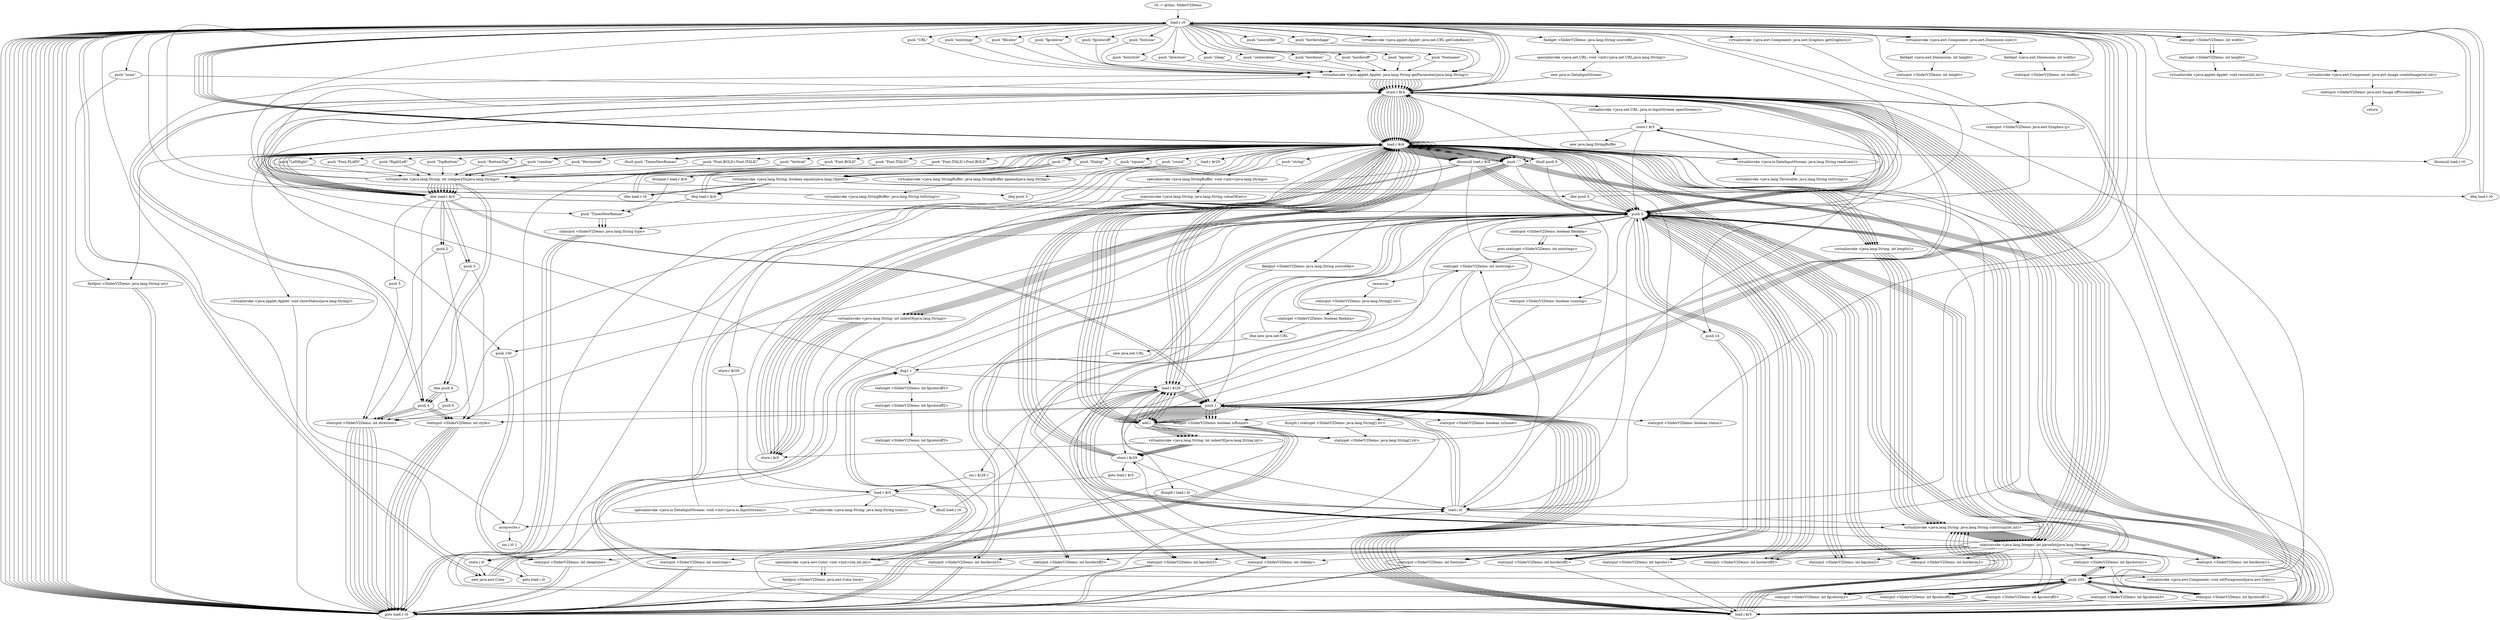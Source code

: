 digraph "" {
    "r0 := @this: SliderV2Demo"
    "load.r r0"
    "r0 := @this: SliderV2Demo"->"load.r r0";
    "push \"nostrings\""
    "load.r r0"->"push \"nostrings\"";
    "virtualinvoke <java.applet.Applet: java.lang.String getParameter(java.lang.String)>"
    "push \"nostrings\""->"virtualinvoke <java.applet.Applet: java.lang.String getParameter(java.lang.String)>";
    "store.r $r4"
    "virtualinvoke <java.applet.Applet: java.lang.String getParameter(java.lang.String)>"->"store.r $r4";
    "load.r $r4"
    "store.r $r4"->"load.r $r4";
    "ifnull push 0"
    "load.r $r4"->"ifnull push 0";
    "ifnull push 0"->"load.r $r4";
    "staticinvoke <java.lang.Integer: int parseInt(java.lang.String)>"
    "load.r $r4"->"staticinvoke <java.lang.Integer: int parseInt(java.lang.String)>";
    "staticput <SliderV2Demo: int nostrings>"
    "staticinvoke <java.lang.Integer: int parseInt(java.lang.String)>"->"staticput <SliderV2Demo: int nostrings>";
    "goto load.r r0"
    "staticput <SliderV2Demo: int nostrings>"->"goto load.r r0";
    "goto load.r r0"->"load.r r0";
    "push \"bordershape\""
    "load.r r0"->"push \"bordershape\"";
    "push \"bordershape\""->"virtualinvoke <java.applet.Applet: java.lang.String getParameter(java.lang.String)>";
    "virtualinvoke <java.applet.Applet: java.lang.String getParameter(java.lang.String)>"->"store.r $r4";
    "store.r $r4"->"load.r $r4";
    "push \"\""
    "load.r $r4"->"push \"\"";
    "virtualinvoke <java.lang.String: boolean equals(java.lang.Object)>"
    "push \"\""->"virtualinvoke <java.lang.String: boolean equals(java.lang.Object)>";
    "ifne load.r r0"
    "virtualinvoke <java.lang.String: boolean equals(java.lang.Object)>"->"ifne load.r r0";
    "ifne load.r r0"->"load.r $r4";
    "push \"round\""
    "load.r $r4"->"push \"round\"";
    "push \"round\""->"virtualinvoke <java.lang.String: boolean equals(java.lang.Object)>";
    "ifeq load.r $r4"
    "virtualinvoke <java.lang.String: boolean equals(java.lang.Object)>"->"ifeq load.r $r4";
    "ifeq load.r $r4"->"load.r r0";
    "push 1"
    "load.r r0"->"push 1";
    "fieldput <SliderV2Demo: boolean isRound>"
    "push 1"->"fieldput <SliderV2Demo: boolean isRound>";
    "fieldput <SliderV2Demo: boolean isRound>"->"goto load.r r0";
    "goto load.r r0"->"load.r r0";
    "push \"sourcefile\""
    "load.r r0"->"push \"sourcefile\"";
    "push \"sourcefile\""->"virtualinvoke <java.applet.Applet: java.lang.String getParameter(java.lang.String)>";
    "virtualinvoke <java.applet.Applet: java.lang.String getParameter(java.lang.String)>"->"store.r $r4";
    "store.r $r4"->"load.r $r4";
    "load.r $r4"->"push \"\"";
    "push \"\""->"virtualinvoke <java.lang.String: boolean equals(java.lang.Object)>";
    "ifne push 0"
    "virtualinvoke <java.lang.String: boolean equals(java.lang.Object)>"->"ifne push 0";
    "ifne push 0"->"load.r r0";
    "load.r r0"->"load.r $r4";
    "fieldput <SliderV2Demo: java.lang.String sourcefile>"
    "load.r $r4"->"fieldput <SliderV2Demo: java.lang.String sourcefile>";
    "fieldput <SliderV2Demo: java.lang.String sourcefile>"->"push 1";
    "staticput <SliderV2Demo: boolean filedata>"
    "push 1"->"staticput <SliderV2Demo: boolean filedata>";
    "goto staticget <SliderV2Demo: int nostrings>"
    "staticput <SliderV2Demo: boolean filedata>"->"goto staticget <SliderV2Demo: int nostrings>";
    "staticget <SliderV2Demo: int nostrings>"
    "goto staticget <SliderV2Demo: int nostrings>"->"staticget <SliderV2Demo: int nostrings>";
    "newarray"
    "staticget <SliderV2Demo: int nostrings>"->"newarray";
    "staticput <SliderV2Demo: java.lang.String[] str>"
    "newarray"->"staticput <SliderV2Demo: java.lang.String[] str>";
    "staticget <SliderV2Demo: boolean filedata>"
    "staticput <SliderV2Demo: java.lang.String[] str>"->"staticget <SliderV2Demo: boolean filedata>";
    "ifne new java.net.URL"
    "staticget <SliderV2Demo: boolean filedata>"->"ifne new java.net.URL";
    "push 0"
    "ifne new java.net.URL"->"push 0";
    "store.i i0"
    "push 0"->"store.i i0";
    "goto load.i i0"
    "store.i i0"->"goto load.i i0";
    "load.i i0"
    "goto load.i i0"->"load.i i0";
    "load.i i0"->"staticget <SliderV2Demo: int nostrings>";
    "ifcmplt.i load.i i0"
    "staticget <SliderV2Demo: int nostrings>"->"ifcmplt.i load.i i0";
    "ifcmplt.i load.i i0"->"goto load.r r0";
    "goto load.r r0"->"load.r r0";
    "push \"URL\""
    "load.r r0"->"push \"URL\"";
    "push \"URL\""->"virtualinvoke <java.applet.Applet: java.lang.String getParameter(java.lang.String)>";
    "virtualinvoke <java.applet.Applet: java.lang.String getParameter(java.lang.String)>"->"store.r $r4";
    "store.r $r4"->"load.r $r4";
    "ifnonnull load.r r0"
    "load.r $r4"->"ifnonnull load.r r0";
    "ifnonnull load.r r0"->"load.r r0";
    "push \"none\""
    "load.r r0"->"push \"none\"";
    "fieldput <SliderV2Demo: java.lang.String url>"
    "push \"none\""->"fieldput <SliderV2Demo: java.lang.String url>";
    "fieldput <SliderV2Demo: java.lang.String url>"->"goto load.r r0";
    "goto load.r r0"->"load.r r0";
    "push \"fillcolor\""
    "load.r r0"->"push \"fillcolor\"";
    "push \"fillcolor\""->"virtualinvoke <java.applet.Applet: java.lang.String getParameter(java.lang.String)>";
    "virtualinvoke <java.applet.Applet: java.lang.String getParameter(java.lang.String)>"->"store.r $r4";
    "store.r $r4"->"load.r $r4";
    "ifnonnull load.r $r4"
    "load.r $r4"->"ifnonnull load.r $r4";
    "ifnonnull load.r $r4"->"push 0";
    "staticput <SliderV2Demo: int bgcolor1>"
    "push 0"->"staticput <SliderV2Demo: int bgcolor1>";
    "staticput <SliderV2Demo: int bgcolor1>"->"push 0";
    "staticput <SliderV2Demo: int bgcolor2>"
    "push 0"->"staticput <SliderV2Demo: int bgcolor2>";
    "staticput <SliderV2Demo: int bgcolor2>"->"push 0";
    "staticput <SliderV2Demo: int bgcolor3>"
    "push 0"->"staticput <SliderV2Demo: int bgcolor3>";
    "staticput <SliderV2Demo: int bgcolor3>"->"goto load.r r0";
    "goto load.r r0"->"load.r r0";
    "push \"fgcoloron\""
    "load.r r0"->"push \"fgcoloron\"";
    "push \"fgcoloron\""->"virtualinvoke <java.applet.Applet: java.lang.String getParameter(java.lang.String)>";
    "virtualinvoke <java.applet.Applet: java.lang.String getParameter(java.lang.String)>"->"store.r $r4";
    "store.r $r4"->"load.r $r4";
    "load.r $r4"->"ifnonnull load.r $r4";
    "push 255"
    "ifnonnull load.r $r4"->"push 255";
    "staticput <SliderV2Demo: int fgcoloron1>"
    "push 255"->"staticput <SliderV2Demo: int fgcoloron1>";
    "staticput <SliderV2Demo: int fgcoloron1>"->"push 255";
    "staticput <SliderV2Demo: int fgcoloron2>"
    "push 255"->"staticput <SliderV2Demo: int fgcoloron2>";
    "staticput <SliderV2Demo: int fgcoloron2>"->"push 255";
    "staticput <SliderV2Demo: int fgcoloron3>"
    "push 255"->"staticput <SliderV2Demo: int fgcoloron3>";
    "staticput <SliderV2Demo: int fgcoloron3>"->"goto load.r r0";
    "goto load.r r0"->"load.r r0";
    "push \"fgcoloroff\""
    "load.r r0"->"push \"fgcoloroff\"";
    "push \"fgcoloroff\""->"virtualinvoke <java.applet.Applet: java.lang.String getParameter(java.lang.String)>";
    "virtualinvoke <java.applet.Applet: java.lang.String getParameter(java.lang.String)>"->"store.r $r4";
    "store.r $r4"->"load.r $r4";
    "load.r $r4"->"ifnonnull load.r $r4";
    "ifnonnull load.r $r4"->"push 255";
    "staticput <SliderV2Demo: int fgcoloroff1>"
    "push 255"->"staticput <SliderV2Demo: int fgcoloroff1>";
    "staticput <SliderV2Demo: int fgcoloroff1>"->"push 255";
    "staticput <SliderV2Demo: int fgcoloroff2>"
    "push 255"->"staticput <SliderV2Demo: int fgcoloroff2>";
    "staticput <SliderV2Demo: int fgcoloroff2>"->"push 255";
    "staticput <SliderV2Demo: int fgcoloroff3>"
    "push 255"->"staticput <SliderV2Demo: int fgcoloroff3>";
    "staticput <SliderV2Demo: int fgcoloroff3>"->"goto load.r r0";
    "goto load.r r0"->"load.r r0";
    "push \"fontsize\""
    "load.r r0"->"push \"fontsize\"";
    "push \"fontsize\""->"virtualinvoke <java.applet.Applet: java.lang.String getParameter(java.lang.String)>";
    "virtualinvoke <java.applet.Applet: java.lang.String getParameter(java.lang.String)>"->"store.r $r4";
    "store.r $r4"->"load.r $r4";
    "load.r $r4"->"ifnonnull load.r $r4";
    "push 14"
    "ifnonnull load.r $r4"->"push 14";
    "staticput <SliderV2Demo: int fontsize>"
    "push 14"->"staticput <SliderV2Demo: int fontsize>";
    "staticput <SliderV2Demo: int fontsize>"->"goto load.r r0";
    "goto load.r r0"->"load.r r0";
    "push \"fontstyle\""
    "load.r r0"->"push \"fontstyle\"";
    "push \"fontstyle\""->"virtualinvoke <java.applet.Applet: java.lang.String getParameter(java.lang.String)>";
    "virtualinvoke <java.applet.Applet: java.lang.String getParameter(java.lang.String)>"->"store.r $r4";
    "store.r $r4"->"load.r $r4";
    "push \"Font.PLAIN\""
    "load.r $r4"->"push \"Font.PLAIN\"";
    "virtualinvoke <java.lang.String: int compareTo(java.lang.String)>"
    "push \"Font.PLAIN\""->"virtualinvoke <java.lang.String: int compareTo(java.lang.String)>";
    "ifne load.r $r4"
    "virtualinvoke <java.lang.String: int compareTo(java.lang.String)>"->"ifne load.r $r4";
    "ifne load.r $r4"->"push 0";
    "staticput <SliderV2Demo: int style>"
    "push 0"->"staticput <SliderV2Demo: int style>";
    "staticput <SliderV2Demo: int style>"->"goto load.r r0";
    "goto load.r r0"->"load.r r0";
    "push \"direction\""
    "load.r r0"->"push \"direction\"";
    "push \"direction\""->"virtualinvoke <java.applet.Applet: java.lang.String getParameter(java.lang.String)>";
    "virtualinvoke <java.applet.Applet: java.lang.String getParameter(java.lang.String)>"->"store.r $r4";
    "store.r $r4"->"load.r $r4";
    "push \"LeftRight\""
    "load.r $r4"->"push \"LeftRight\"";
    "push \"LeftRight\""->"virtualinvoke <java.lang.String: int compareTo(java.lang.String)>";
    "virtualinvoke <java.lang.String: int compareTo(java.lang.String)>"->"ifne load.r $r4";
    "ifne load.r $r4"->"push 0";
    "staticput <SliderV2Demo: int direction>"
    "push 0"->"staticput <SliderV2Demo: int direction>";
    "staticput <SliderV2Demo: int direction>"->"goto load.r r0";
    "goto load.r r0"->"load.r r0";
    "push \"sleep\""
    "load.r r0"->"push \"sleep\"";
    "push \"sleep\""->"virtualinvoke <java.applet.Applet: java.lang.String getParameter(java.lang.String)>";
    "virtualinvoke <java.applet.Applet: java.lang.String getParameter(java.lang.String)>"->"store.r $r4";
    "store.r $r4"->"load.r $r4";
    "load.r $r4"->"ifnonnull load.r $r4";
    "push 100"
    "ifnonnull load.r $r4"->"push 100";
    "staticput <SliderV2Demo: int sleeptime>"
    "push 100"->"staticput <SliderV2Demo: int sleeptime>";
    "staticput <SliderV2Demo: int sleeptime>"->"goto load.r r0";
    "goto load.r r0"->"load.r r0";
    "push \"centerdelay\""
    "load.r r0"->"push \"centerdelay\"";
    "push \"centerdelay\""->"virtualinvoke <java.applet.Applet: java.lang.String getParameter(java.lang.String)>";
    "virtualinvoke <java.applet.Applet: java.lang.String getParameter(java.lang.String)>"->"store.r $r4";
    "store.r $r4"->"load.r $r4";
    "load.r $r4"->"ifnonnull load.r $r4";
    "ifnonnull load.r $r4"->"push 0";
    "staticput <SliderV2Demo: int ctdelay>"
    "push 0"->"staticput <SliderV2Demo: int ctdelay>";
    "staticput <SliderV2Demo: int ctdelay>"->"goto load.r r0";
    "goto load.r r0"->"load.r r0";
    "push \"borderon\""
    "load.r r0"->"push \"borderon\"";
    "push \"borderon\""->"virtualinvoke <java.applet.Applet: java.lang.String getParameter(java.lang.String)>";
    "virtualinvoke <java.applet.Applet: java.lang.String getParameter(java.lang.String)>"->"store.r $r4";
    "store.r $r4"->"load.r $r4";
    "load.r $r4"->"ifnonnull load.r $r4";
    "ifnonnull load.r $r4"->"push 0";
    "staticput <SliderV2Demo: int borderon1>"
    "push 0"->"staticput <SliderV2Demo: int borderon1>";
    "staticput <SliderV2Demo: int borderon1>"->"push 0";
    "staticput <SliderV2Demo: int borderon2>"
    "push 0"->"staticput <SliderV2Demo: int borderon2>";
    "staticput <SliderV2Demo: int borderon2>"->"push 0";
    "staticput <SliderV2Demo: int borderon3>"
    "push 0"->"staticput <SliderV2Demo: int borderon3>";
    "staticput <SliderV2Demo: int borderon3>"->"goto load.r r0";
    "goto load.r r0"->"load.r r0";
    "push \"borderoff\""
    "load.r r0"->"push \"borderoff\"";
    "push \"borderoff\""->"virtualinvoke <java.applet.Applet: java.lang.String getParameter(java.lang.String)>";
    "virtualinvoke <java.applet.Applet: java.lang.String getParameter(java.lang.String)>"->"store.r $r4";
    "store.r $r4"->"load.r $r4";
    "load.r $r4"->"ifnonnull load.r $r4";
    "ifnonnull load.r $r4"->"push 0";
    "staticput <SliderV2Demo: int borderoff1>"
    "push 0"->"staticput <SliderV2Demo: int borderoff1>";
    "staticput <SliderV2Demo: int borderoff1>"->"push 0";
    "staticput <SliderV2Demo: int borderoff2>"
    "push 0"->"staticput <SliderV2Demo: int borderoff2>";
    "staticput <SliderV2Demo: int borderoff2>"->"push 0";
    "staticput <SliderV2Demo: int borderoff3>"
    "push 0"->"staticput <SliderV2Demo: int borderoff3>";
    "staticput <SliderV2Demo: int borderoff3>"->"goto load.r r0";
    "goto load.r r0"->"load.r r0";
    "push \"bgcolor\""
    "load.r r0"->"push \"bgcolor\"";
    "push \"bgcolor\""->"virtualinvoke <java.applet.Applet: java.lang.String getParameter(java.lang.String)>";
    "virtualinvoke <java.applet.Applet: java.lang.String getParameter(java.lang.String)>"->"store.r $r4";
    "store.r $r4"->"load.r $r4";
    "load.r $r4"->"push \"\"";
    "push \"\""->"virtualinvoke <java.lang.String: boolean equals(java.lang.Object)>";
    "virtualinvoke <java.lang.String: boolean equals(java.lang.Object)>"->"ifne load.r r0";
    "ifne load.r r0"->"load.r $r4";
    "push \",\""
    "load.r $r4"->"push \",\"";
    "virtualinvoke <java.lang.String: int indexOf(java.lang.String)>"
    "push \",\""->"virtualinvoke <java.lang.String: int indexOf(java.lang.String)>";
    "virtualinvoke <java.lang.String: int indexOf(java.lang.String)>"->"store.i i0";
    "store.i i0"->"load.r r0";
    "load.r r0"->"load.r $r4";
    "load.r $r4"->"load.r $r4";
    "load.r $r4"->"push \",\"";
    "push \",\""->"load.i i0";
    "load.i i0"->"push 1";
    "add.i"
    "push 1"->"add.i";
    "virtualinvoke <java.lang.String: int indexOf(java.lang.String,int)>"
    "add.i"->"virtualinvoke <java.lang.String: int indexOf(java.lang.String,int)>";
    "store.i $r5"
    "virtualinvoke <java.lang.String: int indexOf(java.lang.String,int)>"->"store.i $r5";
    "store.i $r5"->"load.r $r4";
    "load.r $r4"->"push 0";
    "push 0"->"load.i i0";
    "virtualinvoke <java.lang.String: java.lang.String substring(int,int)>"
    "load.i i0"->"virtualinvoke <java.lang.String: java.lang.String substring(int,int)>";
    "virtualinvoke <java.lang.String: java.lang.String substring(int,int)>"->"staticinvoke <java.lang.Integer: int parseInt(java.lang.String)>";
    "store.i $r29"
    "staticinvoke <java.lang.Integer: int parseInt(java.lang.String)>"->"store.i $r29";
    "store.i $r29"->"load.i i0";
    "load.i i0"->"push 1";
    "push 1"->"add.i";
    "load.i $r5"
    "add.i"->"load.i $r5";
    "load.i $r5"->"virtualinvoke <java.lang.String: java.lang.String substring(int,int)>";
    "virtualinvoke <java.lang.String: java.lang.String substring(int,int)>"->"staticinvoke <java.lang.Integer: int parseInt(java.lang.String)>";
    "staticinvoke <java.lang.Integer: int parseInt(java.lang.String)>"->"store.i i0";
    "new java.awt.Color"
    "store.i i0"->"new java.awt.Color";
    "dup1.r"
    "new java.awt.Color"->"dup1.r";
    "load.i $r29"
    "dup1.r"->"load.i $r29";
    "load.i $r29"->"load.i i0";
    "load.i i0"->"load.r $r4";
    "load.r $r4"->"load.i $r5";
    "load.i $r5"->"push 1";
    "push 1"->"add.i";
    "add.i"->"load.r $r4";
    "virtualinvoke <java.lang.String: int length()>"
    "load.r $r4"->"virtualinvoke <java.lang.String: int length()>";
    "virtualinvoke <java.lang.String: int length()>"->"virtualinvoke <java.lang.String: java.lang.String substring(int,int)>";
    "virtualinvoke <java.lang.String: java.lang.String substring(int,int)>"->"staticinvoke <java.lang.Integer: int parseInt(java.lang.String)>";
    "specialinvoke <java.awt.Color: void <init>(int,int,int)>"
    "staticinvoke <java.lang.Integer: int parseInt(java.lang.String)>"->"specialinvoke <java.awt.Color: void <init>(int,int,int)>";
    "fieldput <SliderV2Demo: java.awt.Color back>"
    "specialinvoke <java.awt.Color: void <init>(int,int,int)>"->"fieldput <SliderV2Demo: java.awt.Color back>";
    "fieldput <SliderV2Demo: java.awt.Color back>"->"goto load.r r0";
    "goto load.r r0"->"load.r r0";
    "push \"fontname\""
    "load.r r0"->"push \"fontname\"";
    "push \"fontname\""->"virtualinvoke <java.applet.Applet: java.lang.String getParameter(java.lang.String)>";
    "virtualinvoke <java.applet.Applet: java.lang.String getParameter(java.lang.String)>"->"store.r $r4";
    "store.r $r4"->"load.r $r4";
    "ifnull push \"TimesNewRoman\""
    "load.r $r4"->"ifnull push \"TimesNewRoman\"";
    "ifnull push \"TimesNewRoman\""->"load.r $r4";
    "load.r $r4"->"push \"\"";
    "ifcmpne.r load.r $r4"
    "push \"\""->"ifcmpne.r load.r $r4";
    "push \"TimesNewRoman\""
    "ifcmpne.r load.r $r4"->"push \"TimesNewRoman\"";
    "staticput <SliderV2Demo: java.lang.String type>"
    "push \"TimesNewRoman\""->"staticput <SliderV2Demo: java.lang.String type>";
    "staticput <SliderV2Demo: java.lang.String type>"->"goto load.r r0";
    "goto load.r r0"->"load.r r0";
    "virtualinvoke <java.awt.Component: java.awt.Graphics getGraphics()>"
    "load.r r0"->"virtualinvoke <java.awt.Component: java.awt.Graphics getGraphics()>";
    "staticput <SliderV2Demo: java.awt.Graphics g>"
    "virtualinvoke <java.awt.Component: java.awt.Graphics getGraphics()>"->"staticput <SliderV2Demo: java.awt.Graphics g>";
    "staticput <SliderV2Demo: java.awt.Graphics g>"->"push 0";
    "staticput <SliderV2Demo: boolean running>"
    "push 0"->"staticput <SliderV2Demo: boolean running>";
    "staticput <SliderV2Demo: boolean running>"->"push 1";
    "staticput <SliderV2Demo: boolean status>"
    "push 1"->"staticput <SliderV2Demo: boolean status>";
    "staticput <SliderV2Demo: boolean status>"->"load.r r0";
    "load.r r0"->"new java.awt.Color";
    "new java.awt.Color"->"dup1.r";
    "staticget <SliderV2Demo: int fgcoloroff1>"
    "dup1.r"->"staticget <SliderV2Demo: int fgcoloroff1>";
    "staticget <SliderV2Demo: int fgcoloroff2>"
    "staticget <SliderV2Demo: int fgcoloroff1>"->"staticget <SliderV2Demo: int fgcoloroff2>";
    "staticget <SliderV2Demo: int fgcoloroff3>"
    "staticget <SliderV2Demo: int fgcoloroff2>"->"staticget <SliderV2Demo: int fgcoloroff3>";
    "staticget <SliderV2Demo: int fgcoloroff3>"->"specialinvoke <java.awt.Color: void <init>(int,int,int)>";
    "virtualinvoke <java.awt.Component: void setForeground(java.awt.Color)>"
    "specialinvoke <java.awt.Color: void <init>(int,int,int)>"->"virtualinvoke <java.awt.Component: void setForeground(java.awt.Color)>";
    "virtualinvoke <java.awt.Component: void setForeground(java.awt.Color)>"->"load.r r0";
    "virtualinvoke <java.awt.Component: java.awt.Dimension size()>"
    "load.r r0"->"virtualinvoke <java.awt.Component: java.awt.Dimension size()>";
    "fieldget <java.awt.Dimension: int width>"
    "virtualinvoke <java.awt.Component: java.awt.Dimension size()>"->"fieldget <java.awt.Dimension: int width>";
    "staticput <SliderV2Demo: int width>"
    "fieldget <java.awt.Dimension: int width>"->"staticput <SliderV2Demo: int width>";
    "staticput <SliderV2Demo: int width>"->"load.r r0";
    "load.r r0"->"virtualinvoke <java.awt.Component: java.awt.Dimension size()>";
    "fieldget <java.awt.Dimension: int height>"
    "virtualinvoke <java.awt.Component: java.awt.Dimension size()>"->"fieldget <java.awt.Dimension: int height>";
    "staticput <SliderV2Demo: int height>"
    "fieldget <java.awt.Dimension: int height>"->"staticput <SliderV2Demo: int height>";
    "staticput <SliderV2Demo: int height>"->"load.r r0";
    "staticget <SliderV2Demo: int width>"
    "load.r r0"->"staticget <SliderV2Demo: int width>";
    "staticget <SliderV2Demo: int height>"
    "staticget <SliderV2Demo: int width>"->"staticget <SliderV2Demo: int height>";
    "virtualinvoke <java.applet.Applet: void resize(int,int)>"
    "staticget <SliderV2Demo: int height>"->"virtualinvoke <java.applet.Applet: void resize(int,int)>";
    "virtualinvoke <java.applet.Applet: void resize(int,int)>"->"load.r r0";
    "load.r r0"->"staticget <SliderV2Demo: int width>";
    "staticget <SliderV2Demo: int width>"->"staticget <SliderV2Demo: int height>";
    "virtualinvoke <java.awt.Component: java.awt.Image createImage(int,int)>"
    "staticget <SliderV2Demo: int height>"->"virtualinvoke <java.awt.Component: java.awt.Image createImage(int,int)>";
    "staticput <SliderV2Demo: java.awt.Image offScreenImage>"
    "virtualinvoke <java.awt.Component: java.awt.Image createImage(int,int)>"->"staticput <SliderV2Demo: java.awt.Image offScreenImage>";
    "return"
    "staticput <SliderV2Demo: java.awt.Image offScreenImage>"->"return";
    "ifcmpne.r load.r $r4"->"load.r $r4";
    "push \"Dialog\""
    "load.r $r4"->"push \"Dialog\"";
    "push \"Dialog\""->"virtualinvoke <java.lang.String: boolean equals(java.lang.Object)>";
    "virtualinvoke <java.lang.String: boolean equals(java.lang.Object)>"->"ifeq load.r $r4";
    "ifeq load.r $r4"->"push \"TimesNewRoman\"";
    "push \"TimesNewRoman\""->"staticput <SliderV2Demo: java.lang.String type>";
    "staticput <SliderV2Demo: java.lang.String type>"->"goto load.r r0";
    "ifeq load.r $r4"->"load.r $r4";
    "load.r $r4"->"staticput <SliderV2Demo: java.lang.String type>";
    "staticput <SliderV2Demo: java.lang.String type>"->"goto load.r r0";
    "virtualinvoke <java.lang.String: boolean equals(java.lang.Object)>"->"store.r $r4";
    "store.r $r4"->"push \"TimesNewRoman\"";
    "push \"TimesNewRoman\""->"staticput <SliderV2Demo: java.lang.String type>";
    "specialinvoke <java.awt.Color: void <init>(int,int,int)>"->"store.r $r4";
    "store.r $r4"->"load.r r0";
    "load.r r0"->"new java.awt.Color";
    "new java.awt.Color"->"dup1.r";
    "dup1.r"->"push 0";
    "push 0"->"push 0";
    "push 0"->"push 0";
    "push 0"->"specialinvoke <java.awt.Color: void <init>(int,int,int)>";
    "specialinvoke <java.awt.Color: void <init>(int,int,int)>"->"fieldput <SliderV2Demo: java.awt.Color back>";
    "ifnonnull load.r $r4"->"load.r $r4";
    "load.r $r4"->"push \",\"";
    "push \",\""->"virtualinvoke <java.lang.String: int indexOf(java.lang.String)>";
    "virtualinvoke <java.lang.String: int indexOf(java.lang.String)>"->"store.i $r5";
    "store.i $r5"->"load.r $r4";
    "load.r $r4"->"load.r $r4";
    "load.r $r4"->"push \",\"";
    "push \",\""->"load.i $r5";
    "load.i $r5"->"push 1";
    "push 1"->"add.i";
    "add.i"->"virtualinvoke <java.lang.String: int indexOf(java.lang.String,int)>";
    "virtualinvoke <java.lang.String: int indexOf(java.lang.String,int)>"->"store.i $r29";
    "store.i $r29"->"load.r $r4";
    "load.r $r4"->"push 0";
    "push 0"->"load.i $r5";
    "load.i $r5"->"virtualinvoke <java.lang.String: java.lang.String substring(int,int)>";
    "virtualinvoke <java.lang.String: java.lang.String substring(int,int)>"->"staticinvoke <java.lang.Integer: int parseInt(java.lang.String)>";
    "staticinvoke <java.lang.Integer: int parseInt(java.lang.String)>"->"staticput <SliderV2Demo: int borderoff1>";
    "staticput <SliderV2Demo: int borderoff1>"->"load.i $r5";
    "load.i $r5"->"push 1";
    "push 1"->"add.i";
    "add.i"->"load.i $r29";
    "load.i $r29"->"virtualinvoke <java.lang.String: java.lang.String substring(int,int)>";
    "virtualinvoke <java.lang.String: java.lang.String substring(int,int)>"->"staticinvoke <java.lang.Integer: int parseInt(java.lang.String)>";
    "staticinvoke <java.lang.Integer: int parseInt(java.lang.String)>"->"staticput <SliderV2Demo: int borderoff2>";
    "staticput <SliderV2Demo: int borderoff2>"->"load.r $r4";
    "load.r $r4"->"load.i $r29";
    "load.i $r29"->"push 1";
    "push 1"->"add.i";
    "add.i"->"load.r $r4";
    "load.r $r4"->"virtualinvoke <java.lang.String: int length()>";
    "virtualinvoke <java.lang.String: int length()>"->"virtualinvoke <java.lang.String: java.lang.String substring(int,int)>";
    "virtualinvoke <java.lang.String: java.lang.String substring(int,int)>"->"staticinvoke <java.lang.Integer: int parseInt(java.lang.String)>";
    "staticinvoke <java.lang.Integer: int parseInt(java.lang.String)>"->"staticput <SliderV2Demo: int borderoff3>";
    "staticput <SliderV2Demo: int borderoff3>"->"goto load.r r0";
    "staticinvoke <java.lang.Integer: int parseInt(java.lang.String)>"->"store.r $r4";
    "store.r $r4"->"push 0";
    "push 0"->"staticput <SliderV2Demo: int borderoff1>";
    "staticput <SliderV2Demo: int borderoff1>"->"push 0";
    "push 0"->"staticput <SliderV2Demo: int borderoff2>";
    "staticput <SliderV2Demo: int borderoff2>"->"push 0";
    "push 0"->"staticput <SliderV2Demo: int borderoff3>";
    "ifnonnull load.r $r4"->"load.r $r4";
    "load.r $r4"->"push \",\"";
    "push \",\""->"virtualinvoke <java.lang.String: int indexOf(java.lang.String)>";
    "virtualinvoke <java.lang.String: int indexOf(java.lang.String)>"->"store.i $r5";
    "store.i $r5"->"load.r $r4";
    "load.r $r4"->"load.r $r4";
    "load.r $r4"->"push \",\"";
    "push \",\""->"load.i $r5";
    "load.i $r5"->"push 1";
    "push 1"->"add.i";
    "add.i"->"virtualinvoke <java.lang.String: int indexOf(java.lang.String,int)>";
    "virtualinvoke <java.lang.String: int indexOf(java.lang.String,int)>"->"store.i $r29";
    "store.i $r29"->"load.r $r4";
    "load.r $r4"->"push 0";
    "push 0"->"load.i $r5";
    "load.i $r5"->"virtualinvoke <java.lang.String: java.lang.String substring(int,int)>";
    "virtualinvoke <java.lang.String: java.lang.String substring(int,int)>"->"staticinvoke <java.lang.Integer: int parseInt(java.lang.String)>";
    "staticinvoke <java.lang.Integer: int parseInt(java.lang.String)>"->"staticput <SliderV2Demo: int borderon1>";
    "staticput <SliderV2Demo: int borderon1>"->"load.i $r5";
    "load.i $r5"->"push 1";
    "push 1"->"add.i";
    "add.i"->"load.i $r29";
    "load.i $r29"->"virtualinvoke <java.lang.String: java.lang.String substring(int,int)>";
    "virtualinvoke <java.lang.String: java.lang.String substring(int,int)>"->"staticinvoke <java.lang.Integer: int parseInt(java.lang.String)>";
    "staticinvoke <java.lang.Integer: int parseInt(java.lang.String)>"->"staticput <SliderV2Demo: int borderon2>";
    "staticput <SliderV2Demo: int borderon2>"->"load.r $r4";
    "load.r $r4"->"load.i $r29";
    "load.i $r29"->"push 1";
    "push 1"->"add.i";
    "add.i"->"load.r $r4";
    "load.r $r4"->"virtualinvoke <java.lang.String: int length()>";
    "virtualinvoke <java.lang.String: int length()>"->"virtualinvoke <java.lang.String: java.lang.String substring(int,int)>";
    "virtualinvoke <java.lang.String: java.lang.String substring(int,int)>"->"staticinvoke <java.lang.Integer: int parseInt(java.lang.String)>";
    "staticinvoke <java.lang.Integer: int parseInt(java.lang.String)>"->"staticput <SliderV2Demo: int borderon3>";
    "staticput <SliderV2Demo: int borderon3>"->"goto load.r r0";
    "staticinvoke <java.lang.Integer: int parseInt(java.lang.String)>"->"store.r $r4";
    "store.r $r4"->"push 0";
    "push 0"->"staticput <SliderV2Demo: int borderon1>";
    "staticput <SliderV2Demo: int borderon1>"->"push 0";
    "push 0"->"staticput <SliderV2Demo: int borderon2>";
    "staticput <SliderV2Demo: int borderon2>"->"push 0";
    "push 0"->"staticput <SliderV2Demo: int borderon3>";
    "ifnonnull load.r $r4"->"load.r $r4";
    "load.r $r4"->"staticinvoke <java.lang.Integer: int parseInt(java.lang.String)>";
    "staticinvoke <java.lang.Integer: int parseInt(java.lang.String)>"->"staticput <SliderV2Demo: int ctdelay>";
    "staticput <SliderV2Demo: int ctdelay>"->"goto load.r r0";
    "staticinvoke <java.lang.Integer: int parseInt(java.lang.String)>"->"store.r $r4";
    "store.r $r4"->"push 0";
    "push 0"->"staticput <SliderV2Demo: int ctdelay>";
    "ifnonnull load.r $r4"->"load.r $r4";
    "load.r $r4"->"staticinvoke <java.lang.Integer: int parseInt(java.lang.String)>";
    "staticinvoke <java.lang.Integer: int parseInt(java.lang.String)>"->"staticput <SliderV2Demo: int sleeptime>";
    "staticput <SliderV2Demo: int sleeptime>"->"goto load.r r0";
    "staticinvoke <java.lang.Integer: int parseInt(java.lang.String)>"->"store.r $r4";
    "store.r $r4"->"push 100";
    "push 100"->"staticput <SliderV2Demo: int sleeptime>";
    "ifne load.r $r4"->"load.r $r4";
    "push \"RightLeft\""
    "load.r $r4"->"push \"RightLeft\"";
    "push \"RightLeft\""->"virtualinvoke <java.lang.String: int compareTo(java.lang.String)>";
    "virtualinvoke <java.lang.String: int compareTo(java.lang.String)>"->"ifne load.r $r4";
    "ifne load.r $r4"->"push 1";
    "push 1"->"staticput <SliderV2Demo: int direction>";
    "staticput <SliderV2Demo: int direction>"->"goto load.r r0";
    "ifne load.r $r4"->"load.r $r4";
    "push \"TopBottom\""
    "load.r $r4"->"push \"TopBottom\"";
    "push \"TopBottom\""->"virtualinvoke <java.lang.String: int compareTo(java.lang.String)>";
    "virtualinvoke <java.lang.String: int compareTo(java.lang.String)>"->"ifne load.r $r4";
    "push 2"
    "ifne load.r $r4"->"push 2";
    "push 2"->"staticput <SliderV2Demo: int direction>";
    "staticput <SliderV2Demo: int direction>"->"goto load.r r0";
    "ifne load.r $r4"->"load.r $r4";
    "push \"BottomTop\""
    "load.r $r4"->"push \"BottomTop\"";
    "push \"BottomTop\""->"virtualinvoke <java.lang.String: int compareTo(java.lang.String)>";
    "virtualinvoke <java.lang.String: int compareTo(java.lang.String)>"->"ifne load.r $r4";
    "push 3"
    "ifne load.r $r4"->"push 3";
    "push 3"->"staticput <SliderV2Demo: int direction>";
    "staticput <SliderV2Demo: int direction>"->"goto load.r r0";
    "ifne load.r $r4"->"load.r $r4";
    "push \"random\""
    "load.r $r4"->"push \"random\"";
    "push \"random\""->"virtualinvoke <java.lang.String: int compareTo(java.lang.String)>";
    "virtualinvoke <java.lang.String: int compareTo(java.lang.String)>"->"ifne load.r $r4";
    "push 4"
    "ifne load.r $r4"->"push 4";
    "push 4"->"staticput <SliderV2Demo: int direction>";
    "staticput <SliderV2Demo: int direction>"->"goto load.r r0";
    "ifne load.r $r4"->"load.r $r4";
    "push \"Horizontal\""
    "load.r $r4"->"push \"Horizontal\"";
    "push \"Horizontal\""->"virtualinvoke <java.lang.String: int compareTo(java.lang.String)>";
    "virtualinvoke <java.lang.String: int compareTo(java.lang.String)>"->"ifne load.r $r4";
    "push 5"
    "ifne load.r $r4"->"push 5";
    "push 5"->"staticput <SliderV2Demo: int direction>";
    "staticput <SliderV2Demo: int direction>"->"goto load.r r0";
    "ifne load.r $r4"->"load.r $r4";
    "push \"Vertical\""
    "load.r $r4"->"push \"Vertical\"";
    "push \"Vertical\""->"virtualinvoke <java.lang.String: int compareTo(java.lang.String)>";
    "ifne push 4"
    "virtualinvoke <java.lang.String: int compareTo(java.lang.String)>"->"ifne push 4";
    "push 6"
    "ifne push 4"->"push 6";
    "push 6"->"staticput <SliderV2Demo: int direction>";
    "staticput <SliderV2Demo: int direction>"->"goto load.r r0";
    "ifne push 4"->"push 4";
    "push 4"->"staticput <SliderV2Demo: int direction>";
    "staticput <SliderV2Demo: int direction>"->"goto load.r r0";
    "virtualinvoke <java.lang.String: int compareTo(java.lang.String)>"->"store.r $r4";
    "store.r $r4"->"push 4";
    "push 4"->"staticput <SliderV2Demo: int direction>";
    "ifne load.r $r4"->"load.r $r4";
    "push \"Font.BOLD\""
    "load.r $r4"->"push \"Font.BOLD\"";
    "push \"Font.BOLD\""->"virtualinvoke <java.lang.String: int compareTo(java.lang.String)>";
    "virtualinvoke <java.lang.String: int compareTo(java.lang.String)>"->"ifne load.r $r4";
    "ifne load.r $r4"->"push 1";
    "push 1"->"staticput <SliderV2Demo: int style>";
    "staticput <SliderV2Demo: int style>"->"goto load.r r0";
    "ifne load.r $r4"->"load.r $r4";
    "push \"Font.ITALIC\""
    "load.r $r4"->"push \"Font.ITALIC\"";
    "push \"Font.ITALIC\""->"virtualinvoke <java.lang.String: int compareTo(java.lang.String)>";
    "virtualinvoke <java.lang.String: int compareTo(java.lang.String)>"->"ifne load.r $r4";
    "ifne load.r $r4"->"push 2";
    "push 2"->"staticput <SliderV2Demo: int style>";
    "staticput <SliderV2Demo: int style>"->"goto load.r r0";
    "ifne load.r $r4"->"load.r $r4";
    "push \"Font.ITALIC+Font.BOLD\""
    "load.r $r4"->"push \"Font.ITALIC+Font.BOLD\"";
    "push \"Font.ITALIC+Font.BOLD\""->"virtualinvoke <java.lang.String: int compareTo(java.lang.String)>";
    "ifeq push 3"
    "virtualinvoke <java.lang.String: int compareTo(java.lang.String)>"->"ifeq push 3";
    "ifeq push 3"->"load.r $r4";
    "push \"Font.BOLD+Font.ITALIC\""
    "load.r $r4"->"push \"Font.BOLD+Font.ITALIC\"";
    "push \"Font.BOLD+Font.ITALIC\""->"virtualinvoke <java.lang.String: int compareTo(java.lang.String)>";
    "virtualinvoke <java.lang.String: int compareTo(java.lang.String)>"->"ifne load.r $r4";
    "ifne load.r $r4"->"push 3";
    "push 3"->"staticput <SliderV2Demo: int style>";
    "staticput <SliderV2Demo: int style>"->"goto load.r r0";
    "ifne load.r $r4"->"load.r $r4";
    "load.r $r4"->"push \"random\"";
    "push \"random\""->"virtualinvoke <java.lang.String: int compareTo(java.lang.String)>";
    "virtualinvoke <java.lang.String: int compareTo(java.lang.String)>"->"ifne push 4";
    "ifne push 4"->"push 4";
    "push 4"->"staticput <SliderV2Demo: int style>";
    "staticput <SliderV2Demo: int style>"->"goto load.r r0";
    "ifne push 4"->"push 4";
    "push 4"->"staticput <SliderV2Demo: int style>";
    "staticput <SliderV2Demo: int style>"->"goto load.r r0";
    "virtualinvoke <java.lang.String: int compareTo(java.lang.String)>"->"store.r $r4";
    "store.r $r4"->"push 4";
    "push 4"->"staticput <SliderV2Demo: int style>";
    "ifnonnull load.r $r4"->"load.r $r4";
    "load.r $r4"->"staticinvoke <java.lang.Integer: int parseInt(java.lang.String)>";
    "staticinvoke <java.lang.Integer: int parseInt(java.lang.String)>"->"staticput <SliderV2Demo: int fontsize>";
    "staticput <SliderV2Demo: int fontsize>"->"goto load.r r0";
    "staticinvoke <java.lang.Integer: int parseInt(java.lang.String)>"->"store.r $r4";
    "store.r $r4"->"push 14";
    "push 14"->"staticput <SliderV2Demo: int fontsize>";
    "ifnonnull load.r $r4"->"load.r $r4";
    "load.r $r4"->"push \",\"";
    "push \",\""->"virtualinvoke <java.lang.String: int indexOf(java.lang.String)>";
    "virtualinvoke <java.lang.String: int indexOf(java.lang.String)>"->"store.i $r5";
    "store.i $r5"->"load.r $r4";
    "load.r $r4"->"load.r $r4";
    "load.r $r4"->"push \",\"";
    "push \",\""->"load.i $r5";
    "load.i $r5"->"push 1";
    "push 1"->"add.i";
    "add.i"->"virtualinvoke <java.lang.String: int indexOf(java.lang.String,int)>";
    "virtualinvoke <java.lang.String: int indexOf(java.lang.String,int)>"->"store.i $r29";
    "store.i $r29"->"load.r $r4";
    "load.r $r4"->"push 0";
    "push 0"->"load.i $r5";
    "load.i $r5"->"virtualinvoke <java.lang.String: java.lang.String substring(int,int)>";
    "virtualinvoke <java.lang.String: java.lang.String substring(int,int)>"->"staticinvoke <java.lang.Integer: int parseInt(java.lang.String)>";
    "staticinvoke <java.lang.Integer: int parseInt(java.lang.String)>"->"staticput <SliderV2Demo: int fgcoloroff1>";
    "staticput <SliderV2Demo: int fgcoloroff1>"->"load.i $r5";
    "load.i $r5"->"push 1";
    "push 1"->"add.i";
    "add.i"->"load.i $r29";
    "load.i $r29"->"virtualinvoke <java.lang.String: java.lang.String substring(int,int)>";
    "virtualinvoke <java.lang.String: java.lang.String substring(int,int)>"->"staticinvoke <java.lang.Integer: int parseInt(java.lang.String)>";
    "staticinvoke <java.lang.Integer: int parseInt(java.lang.String)>"->"staticput <SliderV2Demo: int fgcoloroff2>";
    "staticput <SliderV2Demo: int fgcoloroff2>"->"load.r $r4";
    "load.r $r4"->"load.i $r29";
    "load.i $r29"->"push 1";
    "push 1"->"add.i";
    "add.i"->"load.r $r4";
    "load.r $r4"->"virtualinvoke <java.lang.String: int length()>";
    "virtualinvoke <java.lang.String: int length()>"->"virtualinvoke <java.lang.String: java.lang.String substring(int,int)>";
    "virtualinvoke <java.lang.String: java.lang.String substring(int,int)>"->"staticinvoke <java.lang.Integer: int parseInt(java.lang.String)>";
    "staticinvoke <java.lang.Integer: int parseInt(java.lang.String)>"->"staticput <SliderV2Demo: int fgcoloroff3>";
    "staticput <SliderV2Demo: int fgcoloroff3>"->"goto load.r r0";
    "staticinvoke <java.lang.Integer: int parseInt(java.lang.String)>"->"store.r $r4";
    "store.r $r4"->"push 255";
    "push 255"->"staticput <SliderV2Demo: int fgcoloroff1>";
    "staticput <SliderV2Demo: int fgcoloroff1>"->"push 255";
    "push 255"->"staticput <SliderV2Demo: int fgcoloroff2>";
    "staticput <SliderV2Demo: int fgcoloroff2>"->"push 255";
    "push 255"->"staticput <SliderV2Demo: int fgcoloroff3>";
    "ifnonnull load.r $r4"->"load.r $r4";
    "load.r $r4"->"push \",\"";
    "push \",\""->"virtualinvoke <java.lang.String: int indexOf(java.lang.String)>";
    "virtualinvoke <java.lang.String: int indexOf(java.lang.String)>"->"store.i $r5";
    "store.i $r5"->"load.r $r4";
    "load.r $r4"->"load.r $r4";
    "load.r $r4"->"push \",\"";
    "push \",\""->"load.i $r5";
    "load.i $r5"->"push 1";
    "push 1"->"add.i";
    "add.i"->"virtualinvoke <java.lang.String: int indexOf(java.lang.String,int)>";
    "virtualinvoke <java.lang.String: int indexOf(java.lang.String,int)>"->"store.i $r29";
    "store.i $r29"->"load.r $r4";
    "load.r $r4"->"push 0";
    "push 0"->"load.i $r5";
    "load.i $r5"->"virtualinvoke <java.lang.String: java.lang.String substring(int,int)>";
    "virtualinvoke <java.lang.String: java.lang.String substring(int,int)>"->"staticinvoke <java.lang.Integer: int parseInt(java.lang.String)>";
    "staticinvoke <java.lang.Integer: int parseInt(java.lang.String)>"->"staticput <SliderV2Demo: int fgcoloron1>";
    "staticput <SliderV2Demo: int fgcoloron1>"->"load.i $r5";
    "load.i $r5"->"push 1";
    "push 1"->"add.i";
    "add.i"->"load.i $r29";
    "load.i $r29"->"virtualinvoke <java.lang.String: java.lang.String substring(int,int)>";
    "virtualinvoke <java.lang.String: java.lang.String substring(int,int)>"->"staticinvoke <java.lang.Integer: int parseInt(java.lang.String)>";
    "staticinvoke <java.lang.Integer: int parseInt(java.lang.String)>"->"staticput <SliderV2Demo: int fgcoloron2>";
    "staticput <SliderV2Demo: int fgcoloron2>"->"load.r $r4";
    "load.r $r4"->"load.i $r29";
    "load.i $r29"->"push 1";
    "push 1"->"add.i";
    "add.i"->"load.r $r4";
    "load.r $r4"->"virtualinvoke <java.lang.String: int length()>";
    "virtualinvoke <java.lang.String: int length()>"->"virtualinvoke <java.lang.String: java.lang.String substring(int,int)>";
    "virtualinvoke <java.lang.String: java.lang.String substring(int,int)>"->"staticinvoke <java.lang.Integer: int parseInt(java.lang.String)>";
    "staticinvoke <java.lang.Integer: int parseInt(java.lang.String)>"->"staticput <SliderV2Demo: int fgcoloron3>";
    "staticput <SliderV2Demo: int fgcoloron3>"->"goto load.r r0";
    "staticinvoke <java.lang.Integer: int parseInt(java.lang.String)>"->"store.r $r4";
    "store.r $r4"->"push 255";
    "push 255"->"staticput <SliderV2Demo: int fgcoloron1>";
    "staticput <SliderV2Demo: int fgcoloron1>"->"push 255";
    "push 255"->"staticput <SliderV2Demo: int fgcoloron2>";
    "staticput <SliderV2Demo: int fgcoloron2>"->"push 255";
    "push 255"->"staticput <SliderV2Demo: int fgcoloron3>";
    "ifnonnull load.r $r4"->"load.r $r4";
    "load.r $r4"->"push \",\"";
    "push \",\""->"virtualinvoke <java.lang.String: int indexOf(java.lang.String)>";
    "virtualinvoke <java.lang.String: int indexOf(java.lang.String)>"->"store.i $r5";
    "store.i $r5"->"load.r $r4";
    "load.r $r4"->"load.r $r4";
    "load.r $r4"->"push \",\"";
    "push \",\""->"load.i $r5";
    "load.i $r5"->"push 1";
    "push 1"->"add.i";
    "add.i"->"virtualinvoke <java.lang.String: int indexOf(java.lang.String,int)>";
    "virtualinvoke <java.lang.String: int indexOf(java.lang.String,int)>"->"store.i $r29";
    "store.i $r29"->"load.r $r4";
    "load.r $r4"->"push 0";
    "push 0"->"load.i $r5";
    "load.i $r5"->"virtualinvoke <java.lang.String: java.lang.String substring(int,int)>";
    "virtualinvoke <java.lang.String: java.lang.String substring(int,int)>"->"staticinvoke <java.lang.Integer: int parseInt(java.lang.String)>";
    "staticinvoke <java.lang.Integer: int parseInt(java.lang.String)>"->"staticput <SliderV2Demo: int bgcolor1>";
    "staticput <SliderV2Demo: int bgcolor1>"->"load.i $r5";
    "load.i $r5"->"push 1";
    "push 1"->"add.i";
    "add.i"->"load.i $r29";
    "load.i $r29"->"virtualinvoke <java.lang.String: java.lang.String substring(int,int)>";
    "virtualinvoke <java.lang.String: java.lang.String substring(int,int)>"->"staticinvoke <java.lang.Integer: int parseInt(java.lang.String)>";
    "staticinvoke <java.lang.Integer: int parseInt(java.lang.String)>"->"staticput <SliderV2Demo: int bgcolor2>";
    "staticput <SliderV2Demo: int bgcolor2>"->"load.r $r4";
    "load.r $r4"->"load.i $r29";
    "load.i $r29"->"push 1";
    "push 1"->"add.i";
    "add.i"->"load.r $r4";
    "load.r $r4"->"virtualinvoke <java.lang.String: int length()>";
    "virtualinvoke <java.lang.String: int length()>"->"virtualinvoke <java.lang.String: java.lang.String substring(int,int)>";
    "virtualinvoke <java.lang.String: java.lang.String substring(int,int)>"->"staticinvoke <java.lang.Integer: int parseInt(java.lang.String)>";
    "staticinvoke <java.lang.Integer: int parseInt(java.lang.String)>"->"staticput <SliderV2Demo: int bgcolor3>";
    "staticput <SliderV2Demo: int bgcolor3>"->"goto load.r r0";
    "staticinvoke <java.lang.Integer: int parseInt(java.lang.String)>"->"store.r $r4";
    "store.r $r4"->"push 0";
    "push 0"->"staticput <SliderV2Demo: int bgcolor1>";
    "staticput <SliderV2Demo: int bgcolor1>"->"push 0";
    "push 0"->"staticput <SliderV2Demo: int bgcolor2>";
    "staticput <SliderV2Demo: int bgcolor2>"->"push 0";
    "push 0"->"staticput <SliderV2Demo: int bgcolor3>";
    "push \"none\""->"store.r $r4";
    "store.r $r4"->"push 1";
    "staticput <SliderV2Demo: boolean urlnone>"
    "push 1"->"staticput <SliderV2Demo: boolean urlnone>";
    "ifnonnull load.r r0"->"load.r r0";
    "load.r r0"->"load.r $r4";
    "load.r $r4"->"fieldput <SliderV2Demo: java.lang.String url>";
    "fieldput <SliderV2Demo: java.lang.String url>"->"goto load.r r0";
    "ifcmplt.i load.i i0"->"load.i i0";
    "load.i i0"->"push 1";
    "push 1"->"add.i";
    "staticget <SliderV2Demo: java.lang.String[] str>"
    "add.i"->"staticget <SliderV2Demo: java.lang.String[] str>";
    "store.r $r5"
    "staticget <SliderV2Demo: java.lang.String[] str>"->"store.r $r5";
    "new java.lang.StringBuffer"
    "store.r $r5"->"new java.lang.StringBuffer";
    "new java.lang.StringBuffer"->"store.r $r4";
    "store.r $r4"->"load.r $r4";
    "push \"string\""
    "load.r $r4"->"push \"string\"";
    "specialinvoke <java.lang.StringBuffer: void <init>(java.lang.String)>"
    "push \"string\""->"specialinvoke <java.lang.StringBuffer: void <init>(java.lang.String)>";
    "staticinvoke <java.lang.String: java.lang.String valueOf(int)>"
    "specialinvoke <java.lang.StringBuffer: void <init>(java.lang.String)>"->"staticinvoke <java.lang.String: java.lang.String valueOf(int)>";
    "store.r $r29"
    "staticinvoke <java.lang.String: java.lang.String valueOf(int)>"->"store.r $r29";
    "load.r $r5"
    "store.r $r29"->"load.r $r5";
    "load.r $r5"->"load.i i0";
    "load.i i0"->"load.r r0";
    "load.r r0"->"load.r $r4";
    "load.r $r29"
    "load.r $r4"->"load.r $r29";
    "virtualinvoke <java.lang.StringBuffer: java.lang.StringBuffer append(java.lang.String)>"
    "load.r $r29"->"virtualinvoke <java.lang.StringBuffer: java.lang.StringBuffer append(java.lang.String)>";
    "virtualinvoke <java.lang.StringBuffer: java.lang.String toString()>"
    "virtualinvoke <java.lang.StringBuffer: java.lang.StringBuffer append(java.lang.String)>"->"virtualinvoke <java.lang.StringBuffer: java.lang.String toString()>";
    "virtualinvoke <java.lang.StringBuffer: java.lang.String toString()>"->"virtualinvoke <java.applet.Applet: java.lang.String getParameter(java.lang.String)>";
    "arraywrite.r"
    "virtualinvoke <java.applet.Applet: java.lang.String getParameter(java.lang.String)>"->"arraywrite.r";
    "inc.i i0 1"
    "arraywrite.r"->"inc.i i0 1";
    "virtualinvoke <java.applet.Applet: java.lang.String getParameter(java.lang.String)>"->"store.r $r4";
    "store.r $r4"->"goto load.r r0";
    "new java.net.URL"
    "ifne new java.net.URL"->"new java.net.URL";
    "new java.net.URL"->"dup1.r";
    "dup1.r"->"load.r r0";
    "virtualinvoke <java.applet.Applet: java.net.URL getCodeBase()>"
    "load.r r0"->"virtualinvoke <java.applet.Applet: java.net.URL getCodeBase()>";
    "virtualinvoke <java.applet.Applet: java.net.URL getCodeBase()>"->"load.r r0";
    "fieldget <SliderV2Demo: java.lang.String sourcefile>"
    "load.r r0"->"fieldget <SliderV2Demo: java.lang.String sourcefile>";
    "specialinvoke <java.net.URL: void <init>(java.net.URL,java.lang.String)>"
    "fieldget <SliderV2Demo: java.lang.String sourcefile>"->"specialinvoke <java.net.URL: void <init>(java.net.URL,java.lang.String)>";
    "new java.io.DataInputStream"
    "specialinvoke <java.net.URL: void <init>(java.net.URL,java.lang.String)>"->"new java.io.DataInputStream";
    "new java.io.DataInputStream"->"store.r $r4";
    "virtualinvoke <java.net.URL: java.io.InputStream openStream()>"
    "store.r $r4"->"virtualinvoke <java.net.URL: java.io.InputStream openStream()>";
    "virtualinvoke <java.net.URL: java.io.InputStream openStream()>"->"store.r $r5";
    "store.r $r5"->"load.r $r4";
    "load.r $r4"->"load.r $r5";
    "specialinvoke <java.io.DataInputStream: void <init>(java.io.InputStream)>"
    "load.r $r5"->"specialinvoke <java.io.DataInputStream: void <init>(java.io.InputStream)>";
    "specialinvoke <java.io.DataInputStream: void <init>(java.io.InputStream)>"->"load.r $r4";
    "virtualinvoke <java.io.DataInputStream: java.lang.String readLine()>"
    "load.r $r4"->"virtualinvoke <java.io.DataInputStream: java.lang.String readLine()>";
    "virtualinvoke <java.io.DataInputStream: java.lang.String readLine()>"->"store.r $r5";
    "store.r $r5"->"push 0";
    "push 0"->"store.i $r29";
    "goto load.r $r5"
    "store.i $r29"->"goto load.r $r5";
    "goto load.r $r5"->"load.r $r5";
    "ifnull load.r r0"
    "load.r $r5"->"ifnull load.r r0";
    "ifnull load.r r0"->"load.i $r29";
    "load.i $r29"->"staticget <SliderV2Demo: int nostrings>";
    "ifcmplt.i staticget <SliderV2Demo: java.lang.String[] str>"
    "staticget <SliderV2Demo: int nostrings>"->"ifcmplt.i staticget <SliderV2Demo: java.lang.String[] str>";
    "ifcmplt.i staticget <SliderV2Demo: java.lang.String[] str>"->"goto load.r r0";
    "ifcmplt.i staticget <SliderV2Demo: java.lang.String[] str>"->"staticget <SliderV2Demo: java.lang.String[] str>";
    "staticget <SliderV2Demo: java.lang.String[] str>"->"load.i $r29";
    "inc.i $r29 1"
    "load.i $r29"->"inc.i $r29 1";
    "inc.i $r29 1"->"load.r $r5";
    "virtualinvoke <java.lang.String: java.lang.String trim()>"
    "load.r $r5"->"virtualinvoke <java.lang.String: java.lang.String trim()>";
    "virtualinvoke <java.lang.String: java.lang.String trim()>"->"arraywrite.r";
    "arraywrite.r"->"load.r $r4";
    "load.r $r4"->"virtualinvoke <java.io.DataInputStream: java.lang.String readLine()>";
    "virtualinvoke <java.io.DataInputStream: java.lang.String readLine()>"->"store.r $r5";
    "virtualinvoke <java.lang.Throwable: java.lang.String toString()>"
    "virtualinvoke <java.io.DataInputStream: java.lang.String readLine()>"->"virtualinvoke <java.lang.Throwable: java.lang.String toString()>";
    "virtualinvoke <java.lang.Throwable: java.lang.String toString()>"->"store.r $r4";
    "store.r $r4"->"load.r r0";
    "load.r r0"->"load.r $r4";
    "virtualinvoke <java.applet.Applet: void showStatus(java.lang.String)>"
    "load.r $r4"->"virtualinvoke <java.applet.Applet: void showStatus(java.lang.String)>";
    "virtualinvoke <java.applet.Applet: void showStatus(java.lang.String)>"->"goto load.r r0";
    "load.r $r4"->"store.r $r4";
    "store.r $r4"->"push 0";
    "push 0"->"staticput <SliderV2Demo: boolean filedata>";
    "ifne push 0"->"push 0";
    "push 0"->"staticput <SliderV2Demo: boolean filedata>";
    "staticput <SliderV2Demo: boolean filedata>"->"goto staticget <SliderV2Demo: int nostrings>";
    "push 1"->"store.r $r4";
    "store.r $r4"->"load.r r0";
    "load.r r0"->"push 1";
    "push 1"->"fieldput <SliderV2Demo: boolean isRound>";
    "ifeq load.r $r4"->"load.r $r4";
    "push \"square\""
    "load.r $r4"->"push \"square\"";
    "push \"square\""->"virtualinvoke <java.lang.String: boolean equals(java.lang.Object)>";
    "ifeq load.r r0"
    "virtualinvoke <java.lang.String: boolean equals(java.lang.Object)>"->"ifeq load.r r0";
    "ifeq load.r r0"->"load.r r0";
    "load.r r0"->"push 0";
    "push 0"->"fieldput <SliderV2Demo: boolean isRound>";
    "fieldput <SliderV2Demo: boolean isRound>"->"goto load.r r0";
    "ifeq load.r r0"->"load.r r0";
    "load.r r0"->"push 1";
    "push 1"->"fieldput <SliderV2Demo: boolean isRound>";
    "fieldput <SliderV2Demo: boolean isRound>"->"goto load.r r0";
    "ifne load.r r0"->"load.r r0";
    "load.r r0"->"push 1";
    "push 1"->"fieldput <SliderV2Demo: boolean isRound>";
    "fieldput <SliderV2Demo: boolean isRound>"->"goto load.r r0";
    "staticinvoke <java.lang.Integer: int parseInt(java.lang.String)>"->"store.r $r4";
    "store.r $r4"->"push 0";
    "push 0"->"staticput <SliderV2Demo: int nostrings>";
    "ifnull push 0"->"push 0";
    "push 0"->"staticput <SliderV2Demo: int nostrings>";
    "staticput <SliderV2Demo: int nostrings>"->"goto load.r r0";
}
